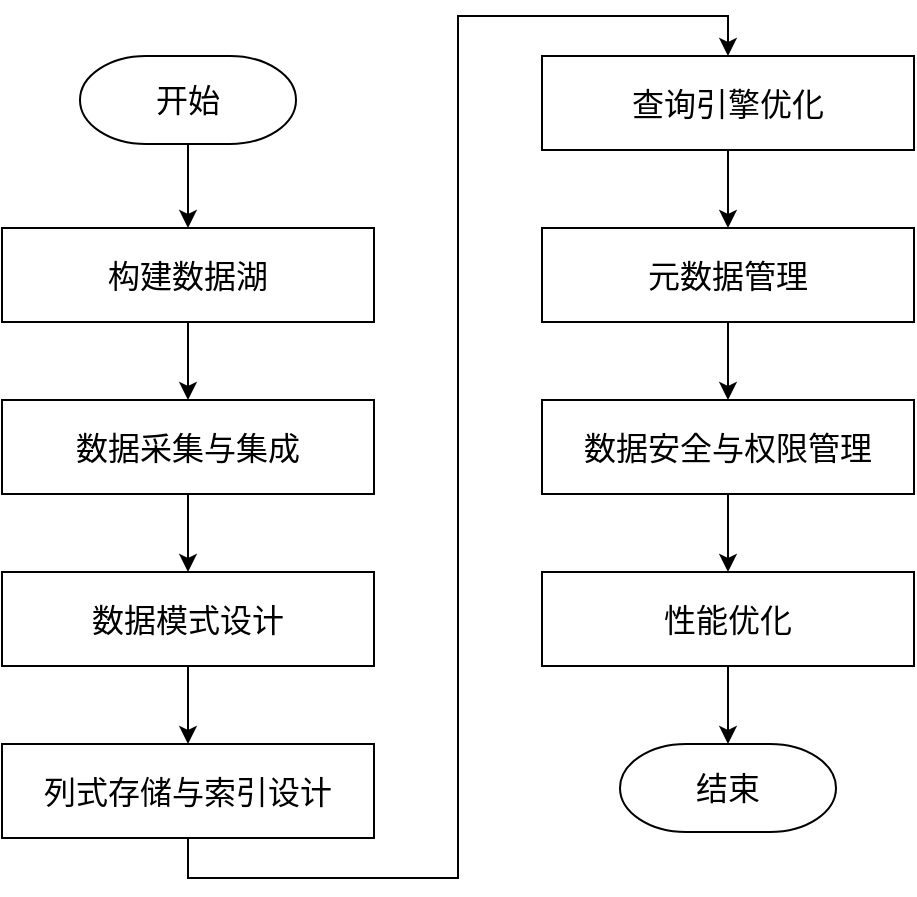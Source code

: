 <mxfile version="23.1.5" type="github">
  <diagram name="Page-1" id="edf60f1a-56cd-e834-aa8a-f176f3a09ee4">
    <mxGraphModel dx="936" dy="543" grid="0" gridSize="10" guides="1" tooltips="1" connect="1" arrows="1" fold="1" page="0" pageScale="1" pageWidth="1100" pageHeight="850" background="none" math="0" shadow="0">
      <root>
        <mxCell id="0" />
        <mxCell id="1" parent="0" />
        <mxCell id="zA5loybsxLI468F5paja-5" style="rounded=0;orthogonalLoop=1;jettySize=auto;html=1;exitX=0.5;exitY=1;exitDx=0;exitDy=0;entryX=0.5;entryY=0;entryDx=0;entryDy=0;" edge="1" parent="1" source="60e70716793133e9-10" target="zA5loybsxLI468F5paja-8">
          <mxGeometry relative="1" as="geometry">
            <mxPoint x="306" y="367" as="targetPoint" />
          </mxGeometry>
        </mxCell>
        <mxCell id="60e70716793133e9-10" value="&lt;font style=&quot;font-size: 16px;&quot;&gt;构建数据湖&lt;/font&gt;" style="whiteSpace=wrap;html=1;rounded=0;shadow=0;labelBackgroundColor=none;strokeWidth=1;fontFamily=Verdana;fontSize=8;align=center;" parent="1" vertex="1">
          <mxGeometry x="213" y="280" width="186" height="47" as="geometry" />
        </mxCell>
        <mxCell id="zA5loybsxLI468F5paja-3" style="edgeStyle=orthogonalEdgeStyle;rounded=0;orthogonalLoop=1;jettySize=auto;html=1;exitX=0.5;exitY=1;exitDx=0;exitDy=0;exitPerimeter=0;" edge="1" parent="1" source="60e70716793133e9-30" target="60e70716793133e9-10">
          <mxGeometry relative="1" as="geometry" />
        </mxCell>
        <mxCell id="60e70716793133e9-30" value="&lt;font style=&quot;font-size: 16px;&quot;&gt;开始&lt;/font&gt;" style="strokeWidth=1;html=1;shape=mxgraph.flowchart.terminator;whiteSpace=wrap;rounded=0;shadow=0;labelBackgroundColor=none;fontFamily=Verdana;fontSize=8;align=center;" parent="1" vertex="1">
          <mxGeometry x="252" y="194" width="108" height="44" as="geometry" />
        </mxCell>
        <mxCell id="zA5loybsxLI468F5paja-2" value="&lt;font style=&quot;font-size: 16px;&quot;&gt;结束&lt;/font&gt;" style="strokeWidth=1;html=1;shape=mxgraph.flowchart.terminator;whiteSpace=wrap;rounded=0;shadow=0;labelBackgroundColor=none;fontFamily=Verdana;fontSize=8;align=center;" vertex="1" parent="1">
          <mxGeometry x="522" y="538" width="108" height="44" as="geometry" />
        </mxCell>
        <mxCell id="zA5loybsxLI468F5paja-11" style="edgeStyle=orthogonalEdgeStyle;rounded=0;orthogonalLoop=1;jettySize=auto;html=1;exitX=0.5;exitY=1;exitDx=0;exitDy=0;" edge="1" parent="1" source="zA5loybsxLI468F5paja-8" target="zA5loybsxLI468F5paja-10">
          <mxGeometry relative="1" as="geometry" />
        </mxCell>
        <mxCell id="zA5loybsxLI468F5paja-8" value="&lt;font style=&quot;font-size: 16px;&quot;&gt;数据采集与集成&lt;/font&gt;" style="whiteSpace=wrap;html=1;rounded=0;shadow=0;labelBackgroundColor=none;strokeWidth=1;fontFamily=Verdana;fontSize=8;align=center;" vertex="1" parent="1">
          <mxGeometry x="213" y="366" width="186" height="47" as="geometry" />
        </mxCell>
        <mxCell id="zA5loybsxLI468F5paja-13" style="edgeStyle=orthogonalEdgeStyle;rounded=0;orthogonalLoop=1;jettySize=auto;html=1;exitX=0.5;exitY=1;exitDx=0;exitDy=0;entryX=0.5;entryY=0;entryDx=0;entryDy=0;" edge="1" parent="1" source="zA5loybsxLI468F5paja-10" target="zA5loybsxLI468F5paja-12">
          <mxGeometry relative="1" as="geometry" />
        </mxCell>
        <mxCell id="zA5loybsxLI468F5paja-10" value="&lt;font style=&quot;font-size: 16px;&quot;&gt;数据模式设计&lt;/font&gt;" style="whiteSpace=wrap;html=1;rounded=0;shadow=0;labelBackgroundColor=none;strokeWidth=1;fontFamily=Verdana;fontSize=8;align=center;" vertex="1" parent="1">
          <mxGeometry x="213" y="452" width="186" height="47" as="geometry" />
        </mxCell>
        <mxCell id="zA5loybsxLI468F5paja-18" style="edgeStyle=orthogonalEdgeStyle;rounded=0;orthogonalLoop=1;jettySize=auto;html=1;exitX=0.5;exitY=1;exitDx=0;exitDy=0;entryX=0.5;entryY=0;entryDx=0;entryDy=0;" edge="1" parent="1" source="zA5loybsxLI468F5paja-12" target="zA5loybsxLI468F5paja-14">
          <mxGeometry relative="1" as="geometry" />
        </mxCell>
        <mxCell id="zA5loybsxLI468F5paja-12" value="&lt;font style=&quot;font-size: 16px;&quot;&gt;列式存储与索引设计&lt;/font&gt;" style="whiteSpace=wrap;html=1;rounded=0;shadow=0;labelBackgroundColor=none;strokeWidth=1;fontFamily=Verdana;fontSize=8;align=center;" vertex="1" parent="1">
          <mxGeometry x="213" y="538" width="186" height="47" as="geometry" />
        </mxCell>
        <mxCell id="zA5loybsxLI468F5paja-19" style="edgeStyle=orthogonalEdgeStyle;rounded=0;orthogonalLoop=1;jettySize=auto;html=1;exitX=0.5;exitY=1;exitDx=0;exitDy=0;" edge="1" parent="1" source="zA5loybsxLI468F5paja-14" target="zA5loybsxLI468F5paja-15">
          <mxGeometry relative="1" as="geometry" />
        </mxCell>
        <mxCell id="zA5loybsxLI468F5paja-14" value="&lt;font style=&quot;font-size: 16px;&quot;&gt;查询引擎优化&lt;/font&gt;" style="whiteSpace=wrap;html=1;rounded=0;shadow=0;labelBackgroundColor=none;strokeWidth=1;fontFamily=Verdana;fontSize=8;align=center;" vertex="1" parent="1">
          <mxGeometry x="483" y="194" width="186" height="47" as="geometry" />
        </mxCell>
        <mxCell id="zA5loybsxLI468F5paja-20" style="edgeStyle=orthogonalEdgeStyle;rounded=0;orthogonalLoop=1;jettySize=auto;html=1;exitX=0.5;exitY=1;exitDx=0;exitDy=0;" edge="1" parent="1" source="zA5loybsxLI468F5paja-15" target="zA5loybsxLI468F5paja-16">
          <mxGeometry relative="1" as="geometry" />
        </mxCell>
        <mxCell id="zA5loybsxLI468F5paja-15" value="&lt;font style=&quot;font-size: 16px;&quot;&gt;元数据管理&lt;/font&gt;" style="whiteSpace=wrap;html=1;rounded=0;shadow=0;labelBackgroundColor=none;strokeWidth=1;fontFamily=Verdana;fontSize=8;align=center;" vertex="1" parent="1">
          <mxGeometry x="483" y="280" width="186" height="47" as="geometry" />
        </mxCell>
        <mxCell id="zA5loybsxLI468F5paja-21" style="edgeStyle=orthogonalEdgeStyle;rounded=0;orthogonalLoop=1;jettySize=auto;html=1;exitX=0.5;exitY=1;exitDx=0;exitDy=0;" edge="1" parent="1" source="zA5loybsxLI468F5paja-16" target="zA5loybsxLI468F5paja-17">
          <mxGeometry relative="1" as="geometry" />
        </mxCell>
        <mxCell id="zA5loybsxLI468F5paja-16" value="&lt;font style=&quot;font-size: 16px;&quot;&gt;数据安全与权限管理&lt;/font&gt;" style="whiteSpace=wrap;html=1;rounded=0;shadow=0;labelBackgroundColor=none;strokeWidth=1;fontFamily=Verdana;fontSize=8;align=center;" vertex="1" parent="1">
          <mxGeometry x="483" y="366" width="186" height="47" as="geometry" />
        </mxCell>
        <mxCell id="zA5loybsxLI468F5paja-22" style="edgeStyle=orthogonalEdgeStyle;rounded=0;orthogonalLoop=1;jettySize=auto;html=1;exitX=0.5;exitY=1;exitDx=0;exitDy=0;" edge="1" parent="1" source="zA5loybsxLI468F5paja-17" target="zA5loybsxLI468F5paja-2">
          <mxGeometry relative="1" as="geometry" />
        </mxCell>
        <mxCell id="zA5loybsxLI468F5paja-17" value="&lt;font style=&quot;font-size: 16px;&quot;&gt;性能优化&lt;/font&gt;" style="whiteSpace=wrap;html=1;rounded=0;shadow=0;labelBackgroundColor=none;strokeWidth=1;fontFamily=Verdana;fontSize=8;align=center;" vertex="1" parent="1">
          <mxGeometry x="483" y="452" width="186" height="47" as="geometry" />
        </mxCell>
      </root>
    </mxGraphModel>
  </diagram>
</mxfile>
